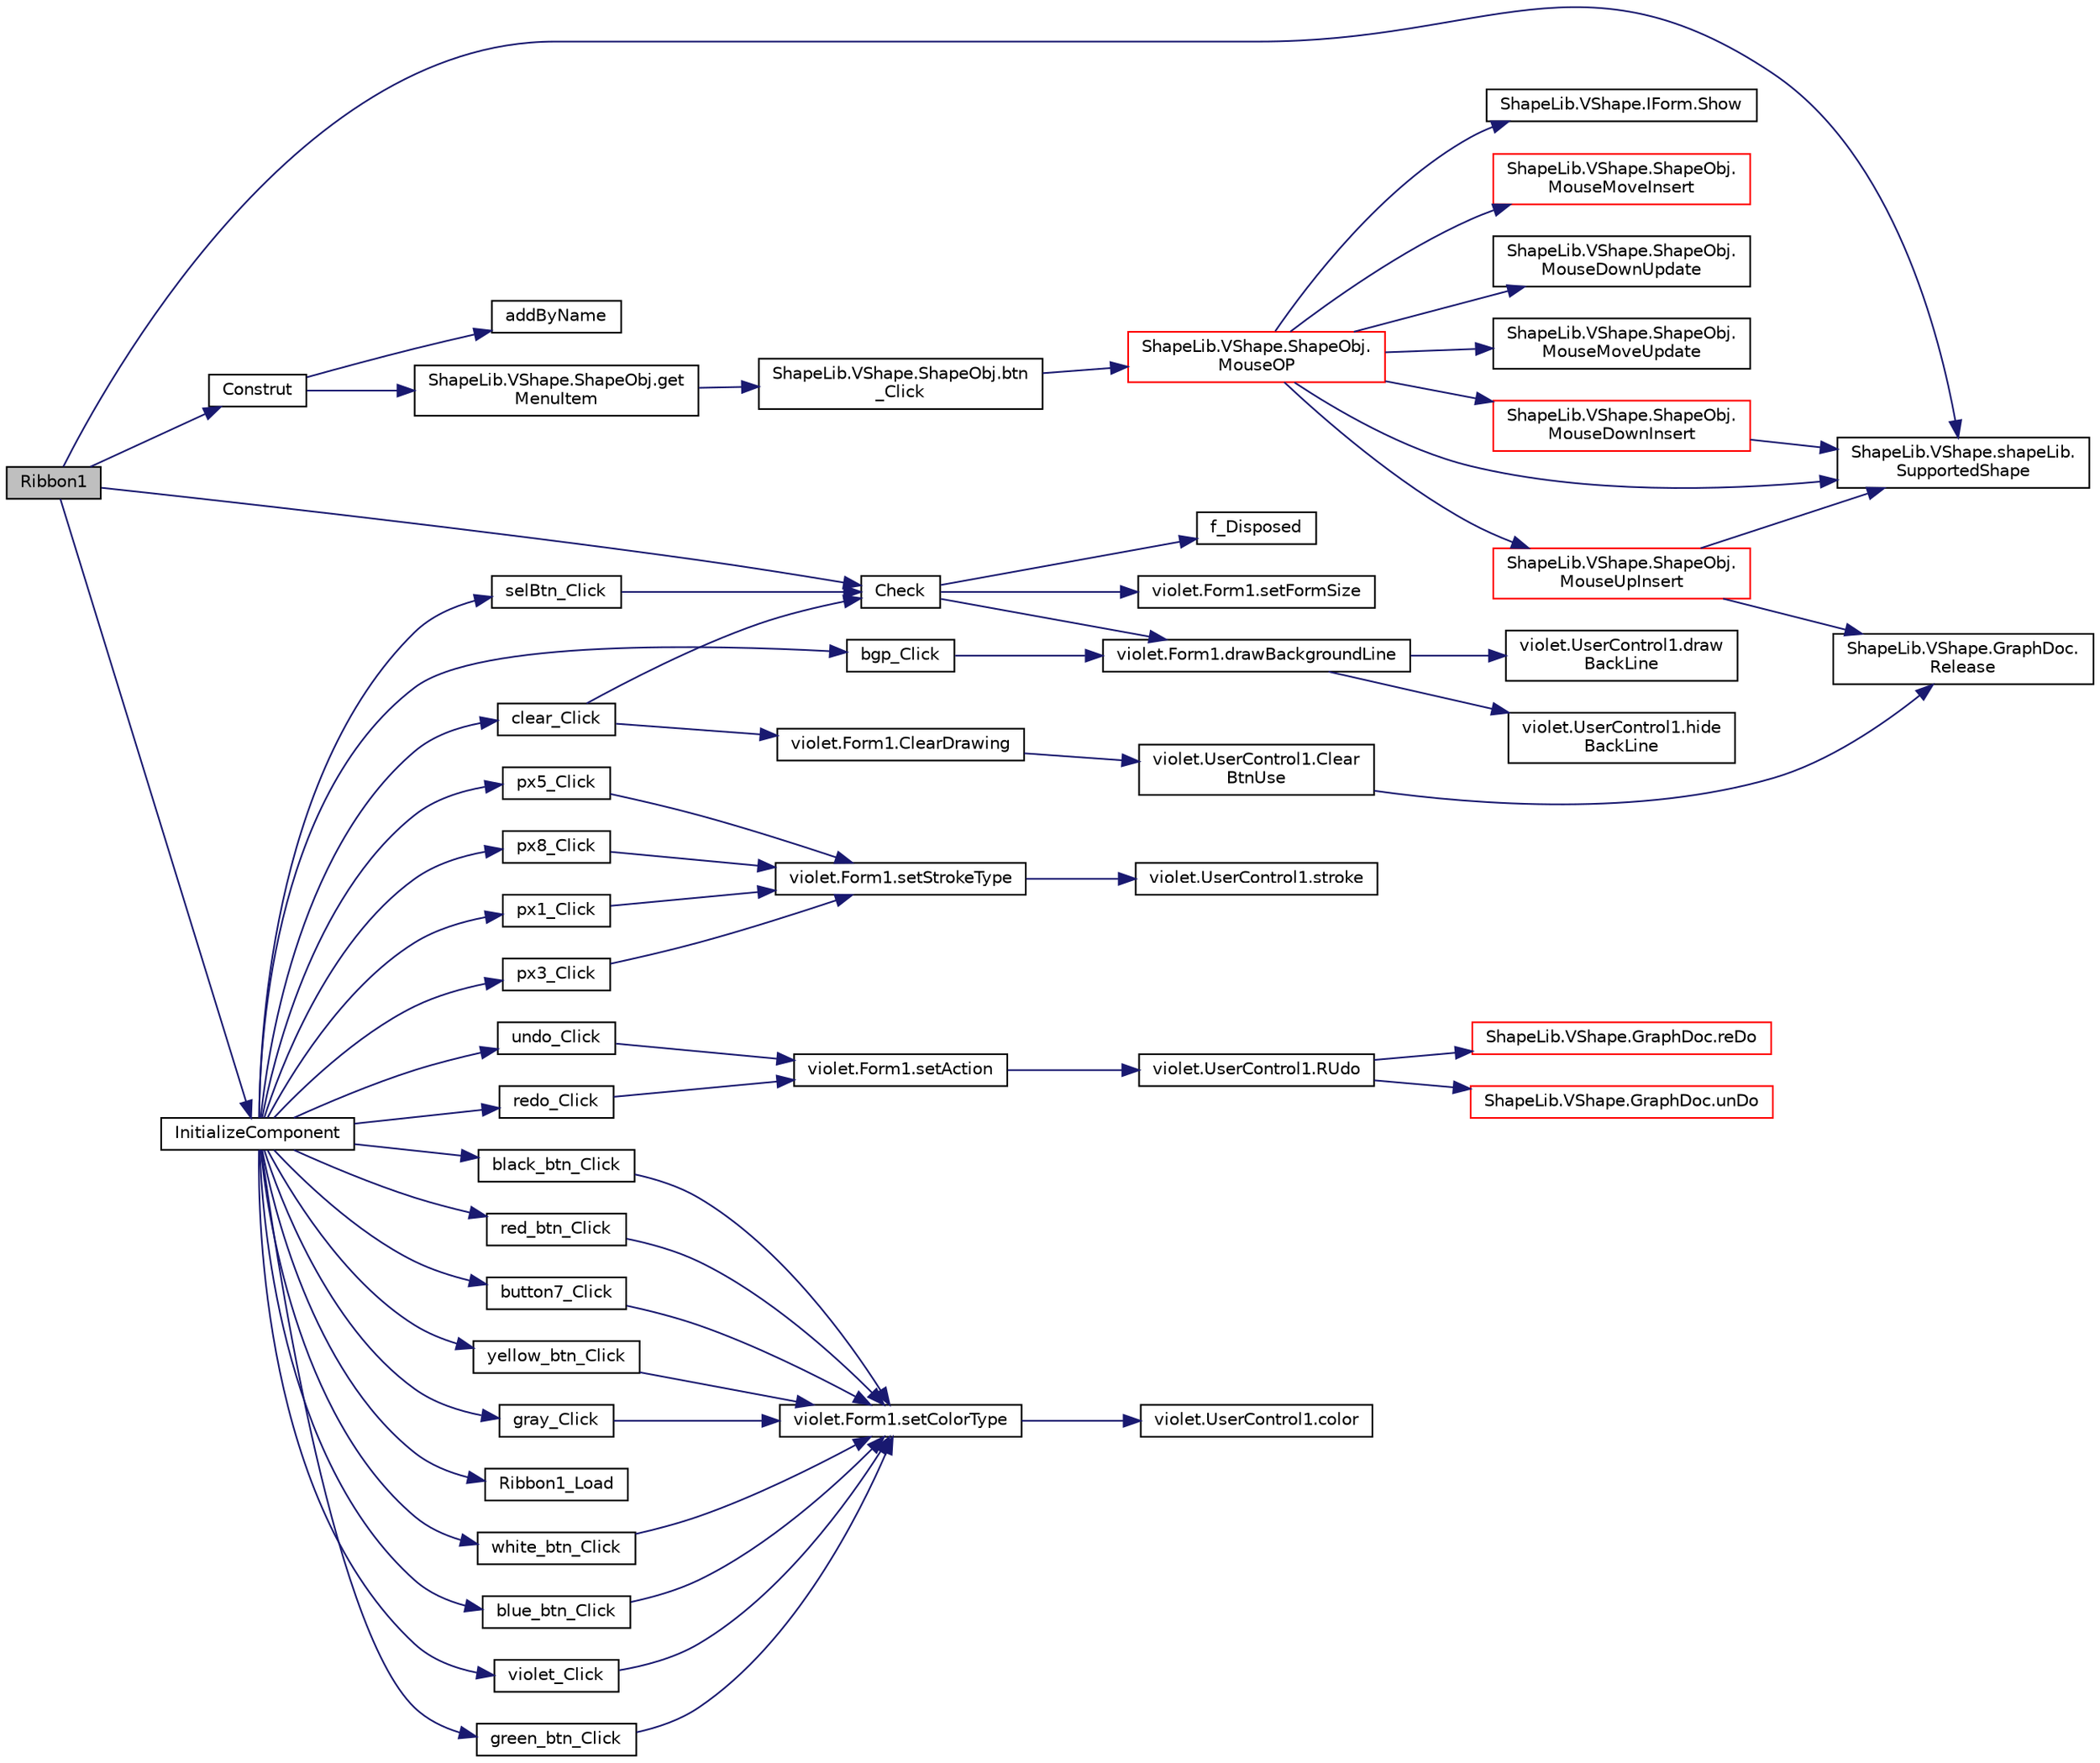 digraph "Ribbon1"
{
 // LATEX_PDF_SIZE
  edge [fontname="Helvetica",fontsize="10",labelfontname="Helvetica",labelfontsize="10"];
  node [fontname="Helvetica",fontsize="10",shape=record];
  rankdir="LR";
  Node0 [label="Ribbon1",height=0.2,width=0.4,color="black", fillcolor="grey75", style="filled", fontcolor="black",tooltip=" "];
  Node0 -> Node1 [color="midnightblue",fontsize="10",style="solid",fontname="Helvetica"];
  Node1 [label="InitializeComponent",height=0.2,width=0.4,color="black", fillcolor="white", style="filled",URL="$classviolet_1_1Ribbon1.html#a6405d5db675d5338663195a4d12b4c9f",tooltip="此為設計工具支援所需的方法 - 請勿使用程式碼編輯器 修改這個方法的內容。"];
  Node1 -> Node2 [color="midnightblue",fontsize="10",style="solid",fontname="Helvetica"];
  Node2 [label="selBtn_Click",height=0.2,width=0.4,color="black", fillcolor="white", style="filled",URL="$classviolet_1_1Ribbon1.html#a5f06c411b10278cb1d1549abbeee78c6",tooltip=" "];
  Node2 -> Node3 [color="midnightblue",fontsize="10",style="solid",fontname="Helvetica"];
  Node3 [label="Check",height=0.2,width=0.4,color="black", fillcolor="white", style="filled",URL="$classviolet_1_1Ribbon1.html#a8aa07d65426e7ce38b64e3f6fd17dd6c",tooltip=" "];
  Node3 -> Node4 [color="midnightblue",fontsize="10",style="solid",fontname="Helvetica"];
  Node4 [label="violet.Form1.setFormSize",height=0.2,width=0.4,color="black", fillcolor="white", style="filled",URL="$classviolet_1_1Form1.html#a66ada238a1e1de24fb7fa163a080a7e7",tooltip="取得設定用的畫布大小"];
  Node3 -> Node5 [color="midnightblue",fontsize="10",style="solid",fontname="Helvetica"];
  Node5 [label="violet.Form1.drawBackgroundLine",height=0.2,width=0.4,color="black", fillcolor="white", style="filled",URL="$classviolet_1_1Form1.html#a132ce6e73ab218f205bea0e580cdff3b",tooltip="繪製背景格線"];
  Node5 -> Node6 [color="midnightblue",fontsize="10",style="solid",fontname="Helvetica"];
  Node6 [label="violet.UserControl1.draw\lBackLine",height=0.2,width=0.4,color="black", fillcolor="white", style="filled",URL="$classviolet_1_1UserControl1.html#ade416bc121a3343d371e9ee79174f71b",tooltip="畫背景格線"];
  Node5 -> Node7 [color="midnightblue",fontsize="10",style="solid",fontname="Helvetica"];
  Node7 [label="violet.UserControl1.hide\lBackLine",height=0.2,width=0.4,color="black", fillcolor="white", style="filled",URL="$classviolet_1_1UserControl1.html#adcb2044e63bc071fd2ac2ea76c040972",tooltip=" "];
  Node3 -> Node8 [color="midnightblue",fontsize="10",style="solid",fontname="Helvetica"];
  Node8 [label="f_Disposed",height=0.2,width=0.4,color="black", fillcolor="white", style="filled",URL="$classviolet_1_1Ribbon1.html#acb15324b124bd9320875063b75ad293c",tooltip=" "];
  Node1 -> Node9 [color="midnightblue",fontsize="10",style="solid",fontname="Helvetica"];
  Node9 [label="px1_Click",height=0.2,width=0.4,color="black", fillcolor="white", style="filled",URL="$classviolet_1_1Ribbon1.html#add4753437c1fec372b83298030da3262",tooltip=" "];
  Node9 -> Node10 [color="midnightblue",fontsize="10",style="solid",fontname="Helvetica"];
  Node10 [label="violet.Form1.setStrokeType",height=0.2,width=0.4,color="black", fillcolor="white", style="filled",URL="$classviolet_1_1Form1.html#a14331243b0008fce34d1497525290635",tooltip="設定線條粗細"];
  Node10 -> Node11 [color="midnightblue",fontsize="10",style="solid",fontname="Helvetica"];
  Node11 [label="violet.UserControl1.stroke",height=0.2,width=0.4,color="black", fillcolor="white", style="filled",URL="$classviolet_1_1UserControl1.html#ae2a2041bd586a0c4357320c6d19964bd",tooltip=" "];
  Node1 -> Node12 [color="midnightblue",fontsize="10",style="solid",fontname="Helvetica"];
  Node12 [label="px3_Click",height=0.2,width=0.4,color="black", fillcolor="white", style="filled",URL="$classviolet_1_1Ribbon1.html#a96fd39f8387d169a1db2a07306349a84",tooltip=" "];
  Node12 -> Node10 [color="midnightblue",fontsize="10",style="solid",fontname="Helvetica"];
  Node1 -> Node13 [color="midnightblue",fontsize="10",style="solid",fontname="Helvetica"];
  Node13 [label="px5_Click",height=0.2,width=0.4,color="black", fillcolor="white", style="filled",URL="$classviolet_1_1Ribbon1.html#aa0606a9dccde08ccf7121b6891307e73",tooltip=" "];
  Node13 -> Node10 [color="midnightblue",fontsize="10",style="solid",fontname="Helvetica"];
  Node1 -> Node14 [color="midnightblue",fontsize="10",style="solid",fontname="Helvetica"];
  Node14 [label="px8_Click",height=0.2,width=0.4,color="black", fillcolor="white", style="filled",URL="$classviolet_1_1Ribbon1.html#a8a221ed1584c2e2953b03241a954db83",tooltip=" "];
  Node14 -> Node10 [color="midnightblue",fontsize="10",style="solid",fontname="Helvetica"];
  Node1 -> Node15 [color="midnightblue",fontsize="10",style="solid",fontname="Helvetica"];
  Node15 [label="bgp_Click",height=0.2,width=0.4,color="black", fillcolor="white", style="filled",URL="$classviolet_1_1Ribbon1.html#ae38b9ead9b36ef6a79a025d0e2e006b9",tooltip=" "];
  Node15 -> Node5 [color="midnightblue",fontsize="10",style="solid",fontname="Helvetica"];
  Node1 -> Node16 [color="midnightblue",fontsize="10",style="solid",fontname="Helvetica"];
  Node16 [label="clear_Click",height=0.2,width=0.4,color="black", fillcolor="white", style="filled",URL="$classviolet_1_1Ribbon1.html#a1adc4f9bbc2feb5973fda12d7bac1dd4",tooltip=" "];
  Node16 -> Node3 [color="midnightblue",fontsize="10",style="solid",fontname="Helvetica"];
  Node16 -> Node17 [color="midnightblue",fontsize="10",style="solid",fontname="Helvetica"];
  Node17 [label="violet.Form1.ClearDrawing",height=0.2,width=0.4,color="black", fillcolor="white", style="filled",URL="$classviolet_1_1Form1.html#a4e7e92bf7f6f1b0c59deb07dff50b755",tooltip="清除畫布"];
  Node17 -> Node18 [color="midnightblue",fontsize="10",style="solid",fontname="Helvetica"];
  Node18 [label="violet.UserControl1.Clear\lBtnUse",height=0.2,width=0.4,color="black", fillcolor="white", style="filled",URL="$classviolet_1_1UserControl1.html#a648631ac408a1d2c52e2a90ea598e020",tooltip=" "];
  Node18 -> Node19 [color="midnightblue",fontsize="10",style="solid",fontname="Helvetica"];
  Node19 [label="ShapeLib.VShape.GraphDoc.\lRelease",height=0.2,width=0.4,color="black", fillcolor="white", style="filled",URL="$classShapeLib_1_1VShape_1_1GraphDoc.html#a94c93747c8daa99d65c2a04c6be0748c",tooltip=" "];
  Node1 -> Node20 [color="midnightblue",fontsize="10",style="solid",fontname="Helvetica"];
  Node20 [label="undo_Click",height=0.2,width=0.4,color="black", fillcolor="white", style="filled",URL="$classviolet_1_1Ribbon1.html#a9122c490c8e398bc603111d2a9b7e3f1",tooltip=" "];
  Node20 -> Node21 [color="midnightblue",fontsize="10",style="solid",fontname="Helvetica"];
  Node21 [label="violet.Form1.setAction",height=0.2,width=0.4,color="black", fillcolor="white", style="filled",URL="$classviolet_1_1Form1.html#adf3b52372f5e69f7ccae32558f617f2d",tooltip="選擇使用Redo或Undo"];
  Node21 -> Node22 [color="midnightblue",fontsize="10",style="solid",fontname="Helvetica"];
  Node22 [label="violet.UserControl1.RUdo",height=0.2,width=0.4,color="black", fillcolor="white", style="filled",URL="$classviolet_1_1UserControl1.html#adce58b9119f7bced547e478d7520b904",tooltip=" "];
  Node22 -> Node23 [color="midnightblue",fontsize="10",style="solid",fontname="Helvetica"];
  Node23 [label="ShapeLib.VShape.GraphDoc.unDo",height=0.2,width=0.4,color="red", fillcolor="white", style="filled",URL="$classShapeLib_1_1VShape_1_1GraphDoc.html#a359934f74e0e64b27fedc6caab497747",tooltip="undo 回到前一狀態"];
  Node22 -> Node25 [color="midnightblue",fontsize="10",style="solid",fontname="Helvetica"];
  Node25 [label="ShapeLib.VShape.GraphDoc.reDo",height=0.2,width=0.4,color="red", fillcolor="white", style="filled",URL="$classShapeLib_1_1VShape_1_1GraphDoc.html#a093d674b805546d5e270f594ee907159",tooltip="重作到目前狀態"];
  Node1 -> Node26 [color="midnightblue",fontsize="10",style="solid",fontname="Helvetica"];
  Node26 [label="redo_Click",height=0.2,width=0.4,color="black", fillcolor="white", style="filled",URL="$classviolet_1_1Ribbon1.html#a37234094454fd294f6594a657dd660c5",tooltip=" "];
  Node26 -> Node21 [color="midnightblue",fontsize="10",style="solid",fontname="Helvetica"];
  Node1 -> Node27 [color="midnightblue",fontsize="10",style="solid",fontname="Helvetica"];
  Node27 [label="red_btn_Click",height=0.2,width=0.4,color="black", fillcolor="white", style="filled",URL="$classviolet_1_1Ribbon1.html#ab656df12bf55cb507883934af5dbe98e",tooltip=" "];
  Node27 -> Node28 [color="midnightblue",fontsize="10",style="solid",fontname="Helvetica"];
  Node28 [label="violet.Form1.setColorType",height=0.2,width=0.4,color="black", fillcolor="white", style="filled",URL="$classviolet_1_1Form1.html#a00f162522226a974face4f565558a2e7",tooltip="設定顏色"];
  Node28 -> Node29 [color="midnightblue",fontsize="10",style="solid",fontname="Helvetica"];
  Node29 [label="violet.UserControl1.color",height=0.2,width=0.4,color="black", fillcolor="white", style="filled",URL="$classviolet_1_1UserControl1.html#aa66182f3f962b3080ad71ec138b7a953",tooltip=" "];
  Node1 -> Node30 [color="midnightblue",fontsize="10",style="solid",fontname="Helvetica"];
  Node30 [label="button7_Click",height=0.2,width=0.4,color="black", fillcolor="white", style="filled",URL="$classviolet_1_1Ribbon1.html#a5863cde16b4b9170d538c85db953ed8b",tooltip=" "];
  Node30 -> Node28 [color="midnightblue",fontsize="10",style="solid",fontname="Helvetica"];
  Node1 -> Node31 [color="midnightblue",fontsize="10",style="solid",fontname="Helvetica"];
  Node31 [label="yellow_btn_Click",height=0.2,width=0.4,color="black", fillcolor="white", style="filled",URL="$classviolet_1_1Ribbon1.html#a41c0b2e2137fa4c64c07958b8ccc1426",tooltip=" "];
  Node31 -> Node28 [color="midnightblue",fontsize="10",style="solid",fontname="Helvetica"];
  Node1 -> Node32 [color="midnightblue",fontsize="10",style="solid",fontname="Helvetica"];
  Node32 [label="blue_btn_Click",height=0.2,width=0.4,color="black", fillcolor="white", style="filled",URL="$classviolet_1_1Ribbon1.html#aa63239c2ecbf1c56ee55c412b09ff8c6",tooltip=" "];
  Node32 -> Node28 [color="midnightblue",fontsize="10",style="solid",fontname="Helvetica"];
  Node1 -> Node33 [color="midnightblue",fontsize="10",style="solid",fontname="Helvetica"];
  Node33 [label="violet_Click",height=0.2,width=0.4,color="black", fillcolor="white", style="filled",URL="$classviolet_1_1Ribbon1.html#a48468709f916f62c1aba5bfb877a91ff",tooltip=" "];
  Node33 -> Node28 [color="midnightblue",fontsize="10",style="solid",fontname="Helvetica"];
  Node1 -> Node34 [color="midnightblue",fontsize="10",style="solid",fontname="Helvetica"];
  Node34 [label="green_btn_Click",height=0.2,width=0.4,color="black", fillcolor="white", style="filled",URL="$classviolet_1_1Ribbon1.html#a9f448427b6f61560121f28b85d784e98",tooltip=" "];
  Node34 -> Node28 [color="midnightblue",fontsize="10",style="solid",fontname="Helvetica"];
  Node1 -> Node35 [color="midnightblue",fontsize="10",style="solid",fontname="Helvetica"];
  Node35 [label="black_btn_Click",height=0.2,width=0.4,color="black", fillcolor="white", style="filled",URL="$classviolet_1_1Ribbon1.html#a702d71866383492bcbb56169e03ac8e8",tooltip=" "];
  Node35 -> Node28 [color="midnightblue",fontsize="10",style="solid",fontname="Helvetica"];
  Node1 -> Node36 [color="midnightblue",fontsize="10",style="solid",fontname="Helvetica"];
  Node36 [label="gray_Click",height=0.2,width=0.4,color="black", fillcolor="white", style="filled",URL="$classviolet_1_1Ribbon1.html#af95ffede01b5373eb568d8879ffd6209",tooltip=" "];
  Node36 -> Node28 [color="midnightblue",fontsize="10",style="solid",fontname="Helvetica"];
  Node1 -> Node37 [color="midnightblue",fontsize="10",style="solid",fontname="Helvetica"];
  Node37 [label="white_btn_Click",height=0.2,width=0.4,color="black", fillcolor="white", style="filled",URL="$classviolet_1_1Ribbon1.html#a74bbc68941040e2a58b15ee087cf2df7",tooltip=" "];
  Node37 -> Node28 [color="midnightblue",fontsize="10",style="solid",fontname="Helvetica"];
  Node1 -> Node38 [color="midnightblue",fontsize="10",style="solid",fontname="Helvetica"];
  Node38 [label="Ribbon1_Load",height=0.2,width=0.4,color="black", fillcolor="white", style="filled",URL="$classviolet_1_1Ribbon1.html#a7287de7d45fb34dd2cc7319ce6aaf1ce",tooltip=" "];
  Node0 -> Node39 [color="midnightblue",fontsize="10",style="solid",fontname="Helvetica"];
  Node39 [label="ShapeLib.VShape.shapeLib.\lSupportedShape",height=0.2,width=0.4,color="black", fillcolor="white", style="filled",URL="$classShapeLib_1_1VShape_1_1shapeLib.html#a2351d411700f286075d73bfc5b16ac5a",tooltip="define supported shape"];
  Node0 -> Node3 [color="midnightblue",fontsize="10",style="solid",fontname="Helvetica"];
  Node0 -> Node40 [color="midnightblue",fontsize="10",style="solid",fontname="Helvetica"];
  Node40 [label="Construt",height=0.2,width=0.4,color="black", fillcolor="white", style="filled",URL="$classviolet_1_1Ribbon1.html#a8b7f0b973376476fb2833e8aa2f4f1d4",tooltip=" "];
  Node40 -> Node41 [color="midnightblue",fontsize="10",style="solid",fontname="Helvetica"];
  Node41 [label="ShapeLib.VShape.ShapeObj.get\lMenuItem",height=0.2,width=0.4,color="black", fillcolor="white", style="filled",URL="$classShapeLib_1_1VShape_1_1ShapeObj.html#aa09a6581cc64b36ac58a74a5f6d98459",tooltip="覆寫System.Collections.ArrayList"];
  Node41 -> Node42 [color="midnightblue",fontsize="10",style="solid",fontname="Helvetica"];
  Node42 [label="ShapeLib.VShape.ShapeObj.btn\l_Click",height=0.2,width=0.4,color="black", fillcolor="white", style="filled",URL="$classShapeLib_1_1VShape_1_1ShapeObj.html#afb4e81bd5f76a3bc344c03788b1b748a",tooltip="UI 點選"];
  Node42 -> Node43 [color="midnightblue",fontsize="10",style="solid",fontname="Helvetica"];
  Node43 [label="ShapeLib.VShape.ShapeObj.\lMouseOP",height=0.2,width=0.4,color="red", fillcolor="white", style="filled",URL="$classShapeLib_1_1VShape_1_1ShapeObj.html#a34b2c442f54a1f1bb63b778459d2ee6b",tooltip=" "];
  Node43 -> Node44 [color="midnightblue",fontsize="10",style="solid",fontname="Helvetica"];
  Node44 [label="ShapeLib.VShape.IForm.Show",height=0.2,width=0.4,color="black", fillcolor="white", style="filled",URL="$interfaceShapeLib_1_1VShape_1_1IForm.html#ace79e5f49885e486e8e1d48ff0666476",tooltip=" "];
  Node43 -> Node39 [color="midnightblue",fontsize="10",style="solid",fontname="Helvetica"];
  Node43 -> Node45 [color="midnightblue",fontsize="10",style="solid",fontname="Helvetica"];
  Node45 [label="ShapeLib.VShape.ShapeObj.\lMouseUpInsert",height=0.2,width=0.4,color="red", fillcolor="white", style="filled",URL="$classShapeLib_1_1VShape_1_1ShapeObj.html#ace21b13afa13483dd8e06599b4f637a2",tooltip=" "];
  Node45 -> Node39 [color="midnightblue",fontsize="10",style="solid",fontname="Helvetica"];
  Node45 -> Node19 [color="midnightblue",fontsize="10",style="solid",fontname="Helvetica"];
  Node43 -> Node50 [color="midnightblue",fontsize="10",style="solid",fontname="Helvetica"];
  Node50 [label="ShapeLib.VShape.ShapeObj.\lMouseMoveInsert",height=0.2,width=0.4,color="red", fillcolor="white", style="filled",URL="$classShapeLib_1_1VShape_1_1ShapeObj.html#af176bed520eb58b23ab1808cd7c14c62",tooltip=" "];
  Node43 -> Node51 [color="midnightblue",fontsize="10",style="solid",fontname="Helvetica"];
  Node51 [label="ShapeLib.VShape.ShapeObj.\lMouseDownInsert",height=0.2,width=0.4,color="red", fillcolor="white", style="filled",URL="$classShapeLib_1_1VShape_1_1ShapeObj.html#a6ae3f608ed94f2909eb90f0e9639d11b",tooltip=" "];
  Node51 -> Node39 [color="midnightblue",fontsize="10",style="solid",fontname="Helvetica"];
  Node43 -> Node52 [color="midnightblue",fontsize="10",style="solid",fontname="Helvetica"];
  Node52 [label="ShapeLib.VShape.ShapeObj.\lMouseDownUpdate",height=0.2,width=0.4,color="black", fillcolor="white", style="filled",URL="$classShapeLib_1_1VShape_1_1ShapeObj.html#af26f853a1776fda09cff1454f90b0ea4",tooltip=" "];
  Node43 -> Node53 [color="midnightblue",fontsize="10",style="solid",fontname="Helvetica"];
  Node53 [label="ShapeLib.VShape.ShapeObj.\lMouseMoveUpdate",height=0.2,width=0.4,color="black", fillcolor="white", style="filled",URL="$classShapeLib_1_1VShape_1_1ShapeObj.html#a218ff9340a5b0a54358e2f31e622c667",tooltip=" "];
  Node40 -> Node60 [color="midnightblue",fontsize="10",style="solid",fontname="Helvetica"];
  Node60 [label="addByName",height=0.2,width=0.4,color="black", fillcolor="white", style="filled",URL="$classviolet_1_1Ribbon1.html#a88fbfc948e56da2cce3450010eaeb5a0",tooltip=" "];
}
